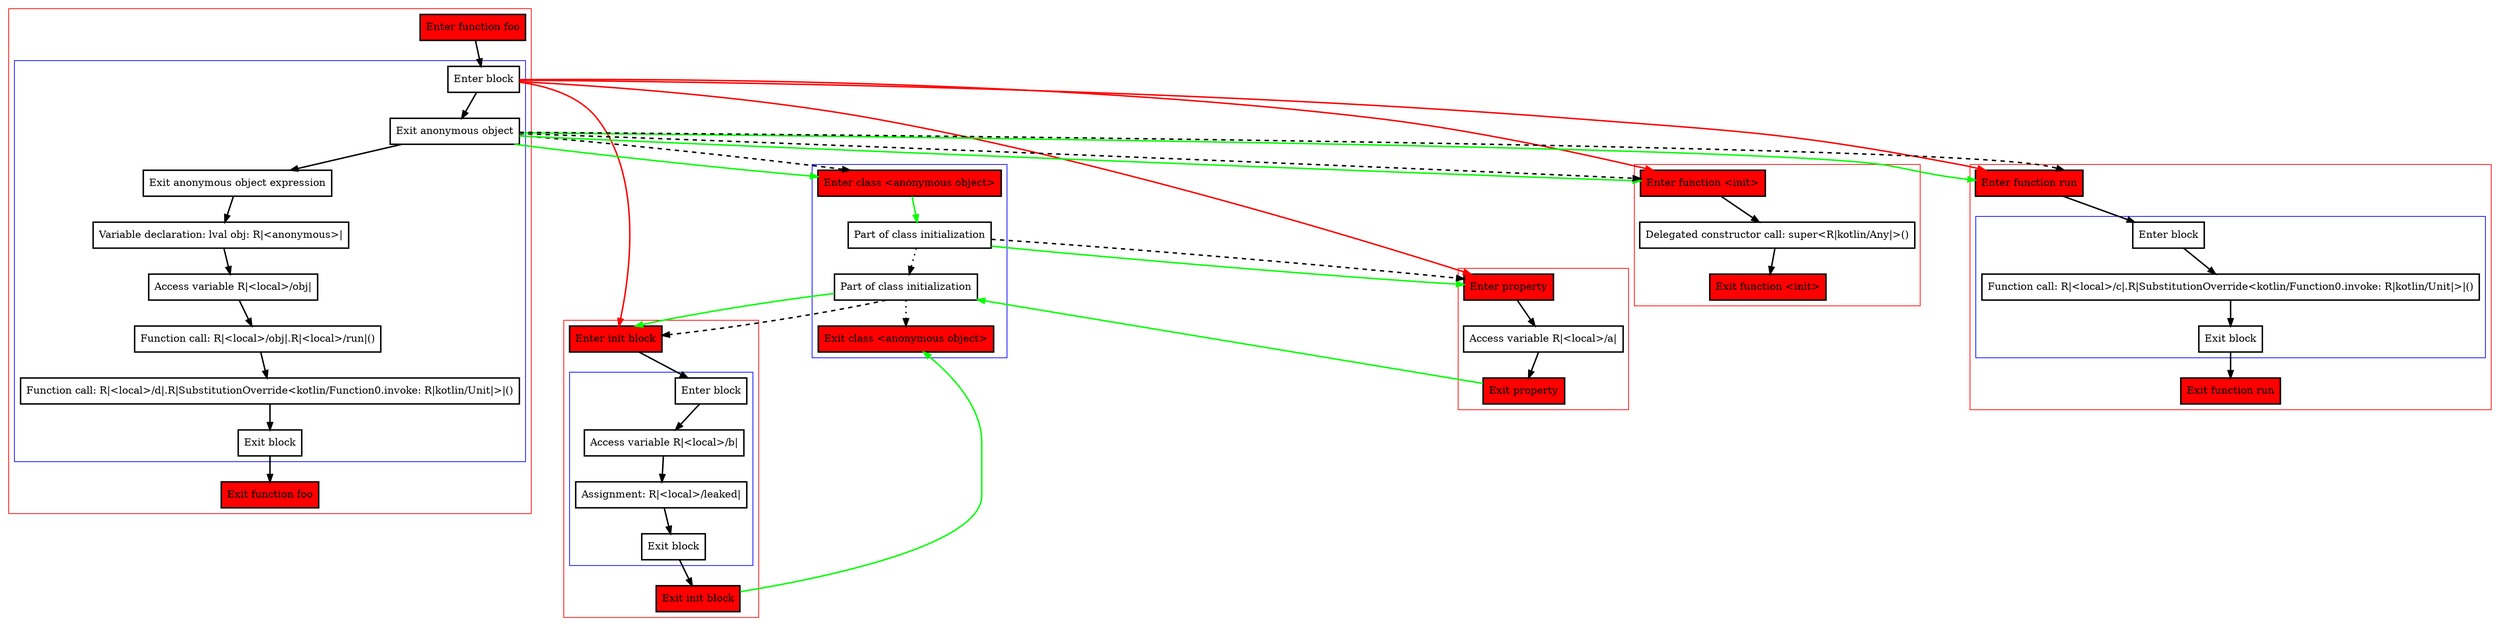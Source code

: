 digraph inAnonymousObject_kt {
    graph [nodesep=3]
    node [shape=box penwidth=2]
    edge [penwidth=2]

    subgraph cluster_0 {
        color=red
        0 [label="Enter function foo" style="filled" fillcolor=red];
        subgraph cluster_1 {
            color=blue
            1 [label="Enter block"];
            2 [label="Exit anonymous object"];
            3 [label="Exit anonymous object expression"];
            4 [label="Variable declaration: lval obj: R|<anonymous>|"];
            5 [label="Access variable R|<local>/obj|"];
            6 [label="Function call: R|<local>/obj|.R|<local>/run|()"];
            7 [label="Function call: R|<local>/d|.R|SubstitutionOverride<kotlin/Function0.invoke: R|kotlin/Unit|>|()"];
            8 [label="Exit block"];
        }
        9 [label="Exit function foo" style="filled" fillcolor=red];
    }
    subgraph cluster_2 {
        color=blue
        10 [label="Enter class <anonymous object>" style="filled" fillcolor=red];
        11 [label="Part of class initialization"];
        12 [label="Part of class initialization"];
        13 [label="Exit class <anonymous object>" style="filled" fillcolor=red];
    }
    0 -> {1};
    1 -> {2};
    1 -> {14 17 20 26} [color=red];
    2 -> {3};
    2 -> {14 26 10} [color=green];
    2 -> {14 26 10} [style=dashed];
    3 -> {4};
    4 -> {5};
    5 -> {6};
    6 -> {7};
    7 -> {8};
    8 -> {9};
    10 -> {11} [color=green];
    11 -> {12} [style=dotted];
    11 -> {17} [color=green];
    11 -> {17} [style=dashed];
    12 -> {13} [style=dotted];
    12 -> {20} [color=green];
    12 -> {20} [style=dashed];

    subgraph cluster_3 {
        color=red
        14 [label="Enter function <init>" style="filled" fillcolor=red];
        15 [label="Delegated constructor call: super<R|kotlin/Any|>()"];
        16 [label="Exit function <init>" style="filled" fillcolor=red];
    }
    14 -> {15};
    15 -> {16};

    subgraph cluster_4 {
        color=red
        17 [label="Enter property" style="filled" fillcolor=red];
        18 [label="Access variable R|<local>/a|"];
        19 [label="Exit property" style="filled" fillcolor=red];
    }
    17 -> {18};
    18 -> {19};
    19 -> {12} [color=green];

    subgraph cluster_5 {
        color=red
        20 [label="Enter init block" style="filled" fillcolor=red];
        subgraph cluster_6 {
            color=blue
            21 [label="Enter block"];
            22 [label="Access variable R|<local>/b|"];
            23 [label="Assignment: R|<local>/leaked|"];
            24 [label="Exit block"];
        }
        25 [label="Exit init block" style="filled" fillcolor=red];
    }
    20 -> {21};
    21 -> {22};
    22 -> {23};
    23 -> {24};
    24 -> {25};
    25 -> {13} [color=green];

    subgraph cluster_7 {
        color=red
        26 [label="Enter function run" style="filled" fillcolor=red];
        subgraph cluster_8 {
            color=blue
            27 [label="Enter block"];
            28 [label="Function call: R|<local>/c|.R|SubstitutionOverride<kotlin/Function0.invoke: R|kotlin/Unit|>|()"];
            29 [label="Exit block"];
        }
        30 [label="Exit function run" style="filled" fillcolor=red];
    }
    26 -> {27};
    27 -> {28};
    28 -> {29};
    29 -> {30};

}

